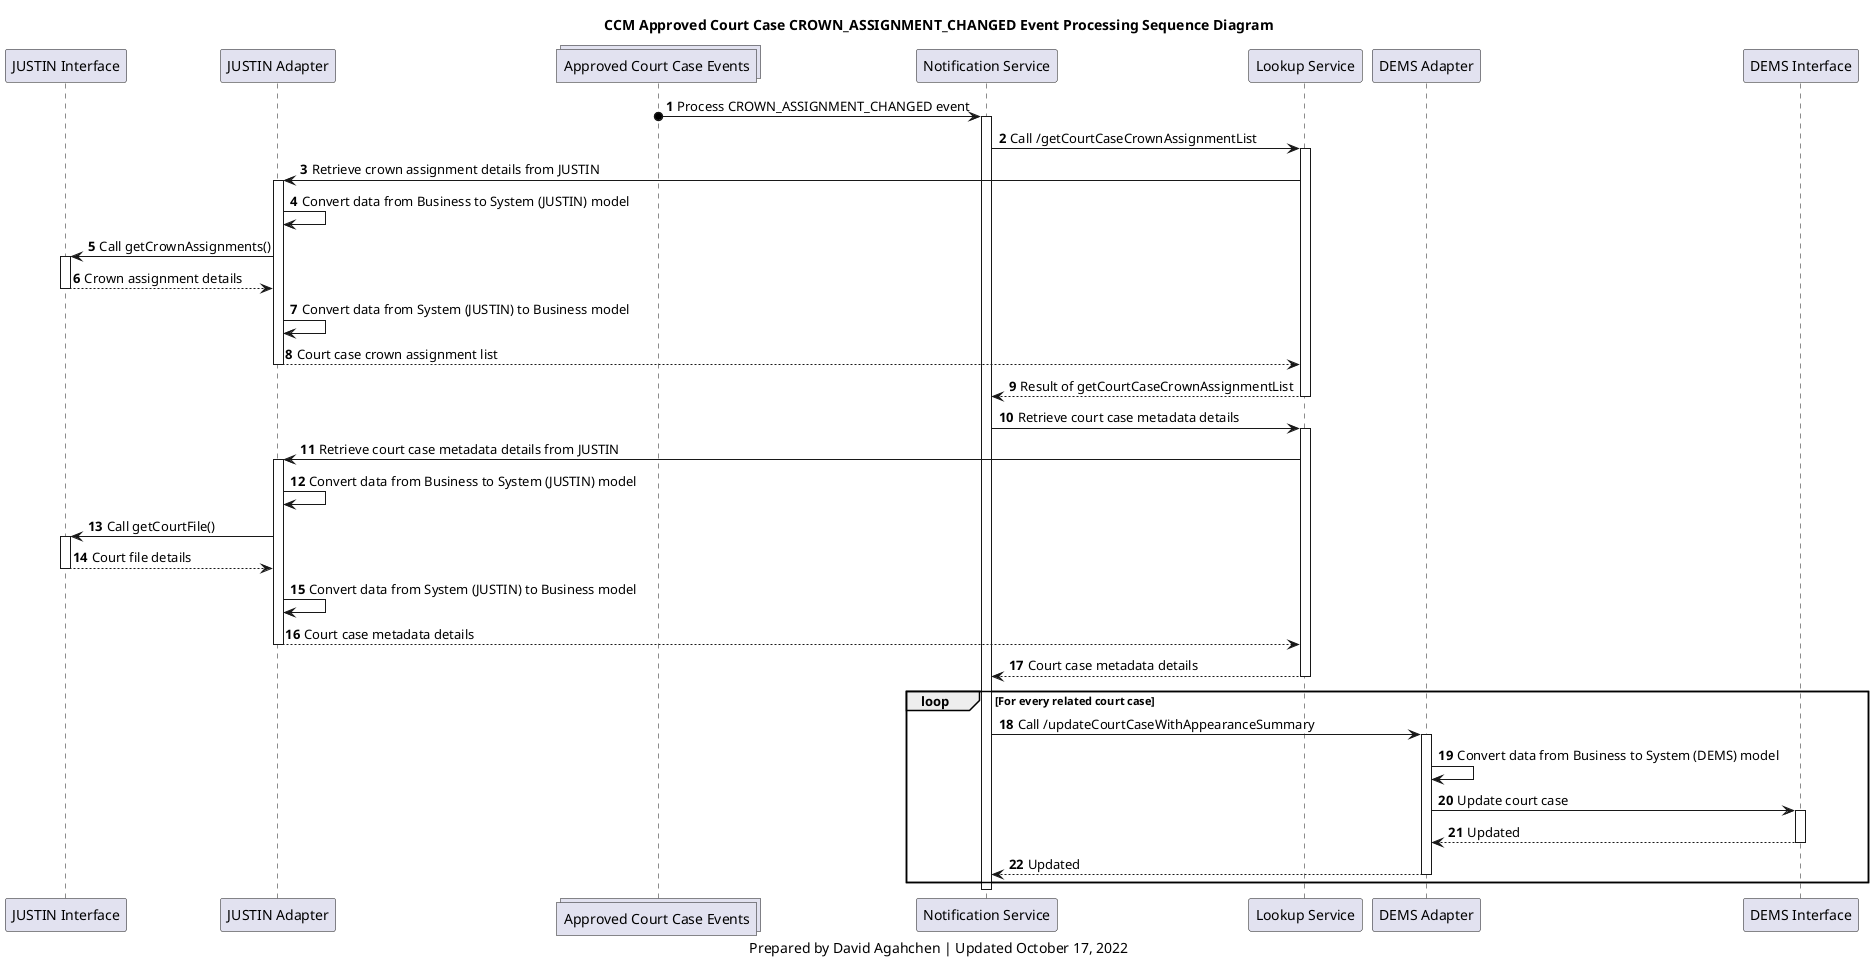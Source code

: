 @startuml
'hide footbox
participant j_interface as "JUSTIN Interface"
participant j_adapter as "JUSTIN Adapter"
collections approved_court_case_topic as "Approved Court Case Events"
participant notification_service as "Notification Service"
participant lookup_service as "Lookup Service"
participant d_adapter as "DEMS Adapter"
participant d_interface as "DEMS Interface"

title
CCM Approved Court Case CROWN_ASSIGNMENT_CHANGED Event Processing Sequence Diagram
end title

autonumber

approved_court_case_topic o-> notification_service: Process CROWN_ASSIGNMENT_CHANGED event
activate notification_service

notification_service -> lookup_service: Call /getCourtCaseCrownAssignmentList
activate lookup_service
lookup_service -> j_adapter: Retrieve crown assignment details from JUSTIN

activate j_adapter
j_adapter -> j_adapter: Convert data from Business to System (JUSTIN) model
j_adapter -> j_interface: Call getCrownAssignments()
activate j_interface
j_interface --> j_adapter: Crown assignment details
deactivate j_interface
j_adapter -> j_adapter: Convert data from System (JUSTIN) to Business model
j_adapter --> lookup_service: Court case crown assignment list
deactivate j_adapter

lookup_service --> notification_service: Result of getCourtCaseCrownAssignmentList
deactivate lookup_service

notification_service -> lookup_service: Retrieve court case metadata details
activate lookup_service
lookup_service -> j_adapter: Retrieve court case metadata details from JUSTIN

activate j_adapter
j_adapter -> j_adapter: Convert data from Business to System (JUSTIN) model
j_adapter -> j_interface: Call getCourtFile()
activate j_interface
j_interface --> j_adapter: Court file details
deactivate j_interface
j_adapter -> j_adapter: Convert data from System (JUSTIN) to Business model
j_adapter --> lookup_service: Court case metadata details
deactivate j_adapter

lookup_service --> notification_service: Court case metadata details
deactivate lookup_service

loop For every related court case
    notification_service -> d_adapter: Call /updateCourtCaseWithAppearanceSummary
    activate d_adapter

    d_adapter -> d_adapter: Convert data from Business to System (DEMS) model

    d_adapter -> d_interface: Update court case
    activate d_interface

    d_interface --> d_adapter: Updated
    deactivate d_interface

    d_adapter --> notification_service: Updated
    deactivate d_adapter

end

deactivate notification_service

deactivate notification_service

caption
Prepared by David Agahchen | Updated October 17, 2022
end caption
@enduml
